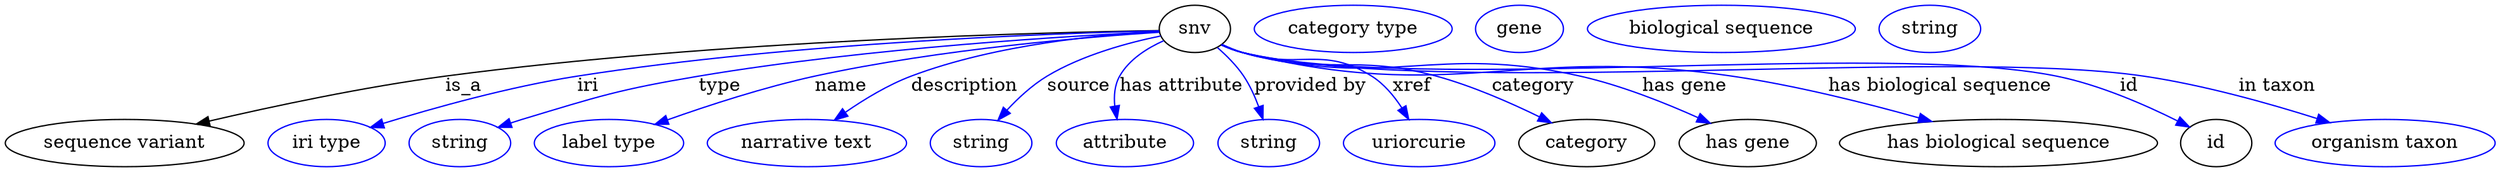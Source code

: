 digraph {
	graph [bb="0,0,1883.5,123"];
	node [label="\N"];
	snv	[height=0.5,
		label=snv,
		pos="899.34,105",
		width=0.75];
	"sequence variant"	[height=0.5,
		pos="90.342,18",
		width=2.5095];
	snv -> "sequence variant"	[label=is_a,
		lp="347.34,61.5",
		pos="e,144.5,32.432 872.4,103.68 790.83,102.43 539.5,96.444 333.34,69 272.03,60.838 203.04,46.099 154.28,34.731"];
	iri	[color=blue,
		height=0.5,
		label="iri type",
		pos="243.34,18",
		width=1.2277];
	snv -> iri	[color=blue,
		label=iri,
		lp="441.34,61.5",
		pos="e,276.54,29.922 872.37,103.51 800.55,101.87 598.83,95.113 433.34,69 382,60.899 324.46,44.726 286.29,32.961",
		style=solid];
	type	[color=blue,
		height=0.5,
		label=string,
		pos="344.34,18",
		width=1.0652];
	snv -> type	[color=blue,
		label=type,
		lp="541.34,61.5",
		pos="e,373.26,30.003 872.41,102.85 810.66,99.915 654.27,90.785 525.34,69 464.86,58.781 450.04,53.789 391.34,36 388.58,35.162 385.74,34.255 \
382.89,33.311",
		style=solid];
	name	[color=blue,
		height=0.5,
		label="label type",
		pos="457.34,18",
		width=1.5707];
	snv -> name	[color=blue,
		label=name,
		lp="632.34,61.5",
		pos="e,491.91,32.252 872.55,102.44 821.44,99.097 706.71,89.775 612.34,69 574.22,60.607 532.14,46.725 501.45,35.715",
		style=solid];
	description	[color=blue,
		height=0.5,
		label="narrative text",
		pos="607.34,18",
		width=2.0943];
	snv -> description	[color=blue,
		label=description,
		lp="725.84,61.5",
		pos="e,627.92,35.529 872.41,103.08 830.94,100.91 749.49,93.593 685.34,69 667.93,62.325 650.29,51.44 636.2,41.529",
		style=solid];
	source	[color=blue,
		height=0.5,
		label=string,
		pos="739.34,18",
		width=1.0652];
	snv -> source	[color=blue,
		label=source,
		lp="811.34,61.5",
		pos="e,751.54,35.505 873.33,99.717 849.58,94.946 814.19,85.621 787.34,69 776.42,62.239 766.26,52.425 758.13,43.278",
		style=solid];
	"has attribute"	[color=blue,
		height=0.5,
		label=attribute,
		pos="847.34,18",
		width=1.4443];
	snv -> "has attribute"	[color=blue,
		label="has attribute",
		lp="889.34,61.5",
		pos="e,840.88,36.221 875.7,95.969 863.41,90.448 849.49,81.769 842.34,69 838.49,62.118 837.98,53.863 838.94,46.061",
		style=solid];
	"provided by"	[color=blue,
		height=0.5,
		label=string,
		pos="955.34,18",
		width=1.0652];
	snv -> "provided by"	[color=blue,
		label="provided by",
		lp="986.84,61.5",
		pos="e,950.93,36.115 916.45,90.729 923.36,84.692 930.95,77.092 936.34,69 941.05,61.938 944.82,53.545 947.72,45.671",
		style=solid];
	xref	[color=blue,
		height=0.5,
		label=uriorcurie,
		pos="1069.3,18",
		width=1.5887];
	snv -> xref	[color=blue,
		label=xref,
		lp="1063.8,61.5",
		pos="e,1061.4,36.045 919.91,93.169 924.86,90.875 930.21,88.652 935.34,87 977.5,73.431 995.92,92.681 1033.3,69 1042.7,63.08 1050.4,53.774 \
1056.2,44.788",
		style=solid];
	category	[height=0.5,
		pos="1196.3,18",
		width=1.4263];
	snv -> category	[color=blue,
		label=category,
		lp="1155.8,61.5",
		pos="e,1169.5,33.441 919.84,92.945 924.8,90.661 930.16,88.498 935.34,87 998.57,68.714 1018.9,86.403 1082.3,69 1109.5,61.55 1138.6,48.72 \
1160.6,37.922",
		style=solid];
	"has gene"	[height=0.5,
		pos="1317.3,18",
		width=1.4443];
	snv -> "has gene"	[color=blue,
		label="has gene",
		lp="1270.3,61.5",
		pos="e,1288.6,33.351 919.41,92.926 924.47,90.583 929.99,88.398 935.34,87 1045.7,58.153 1080.1,94.334 1191.3,69 1221.9,62.032 1254.8,48.763 \
1279.3,37.645",
		style=solid];
	"has biological sequence"	[height=0.5,
		pos="1507.3,18",
		width=3.34];
	snv -> "has biological sequence"	[color=blue,
		label="has biological sequence",
		lp="1463.8,61.5",
		pos="e,1457.1,34.407 919.39,92.843 924.45,90.503 929.98,88.34 935.34,87 1095.5,46.985 1143,93.04 1306.3,69 1354.4,61.928 1407.7,48.402 \
1447.3,37.2",
		style=solid];
	id	[height=0.5,
		pos="1672.3,18",
		width=0.75];
	snv -> id	[color=blue,
		label=id,
		lp="1607.3,61.5",
		pos="e,1652.3,30.189 919.37,92.77 924.43,90.432 929.96,88.288 935.34,87 1068.7,55.038 1418,96.486 1552.3,69 1584.8,62.362 1619.5,46.899 \
1643.2,34.913",
		style=solid];
	"in taxon"	[color=blue,
		height=0.5,
		label="organism taxon",
		pos="1800.3,18",
		width=2.3109];
	snv -> "in taxon"	[color=blue,
		label="in taxon",
		lp="1718.3,61.5",
		pos="e,1758.3,33.671 919.37,92.759 924.43,90.421 929.96,88.281 935.34,87 1083,51.83 1468.2,91.273 1618.3,69 1663.1,62.365 1712.5,48.35 \
1748.5,36.842",
		style=solid];
	"named thing_category"	[color=blue,
		height=0.5,
		label="category type",
		pos="1019.3,105",
		width=2.0762];
	"sequence variant_has gene"	[color=blue,
		height=0.5,
		label=gene,
		pos="1145.3,105",
		width=0.92075];
	"sequence variant_has biological sequence"	[color=blue,
		height=0.5,
		label="biological sequence",
		pos="1298.3,105",
		width=2.8164];
	"sequence variant_id"	[color=blue,
		height=0.5,
		label=string,
		pos="1456.3,105",
		width=1.0652];
}
